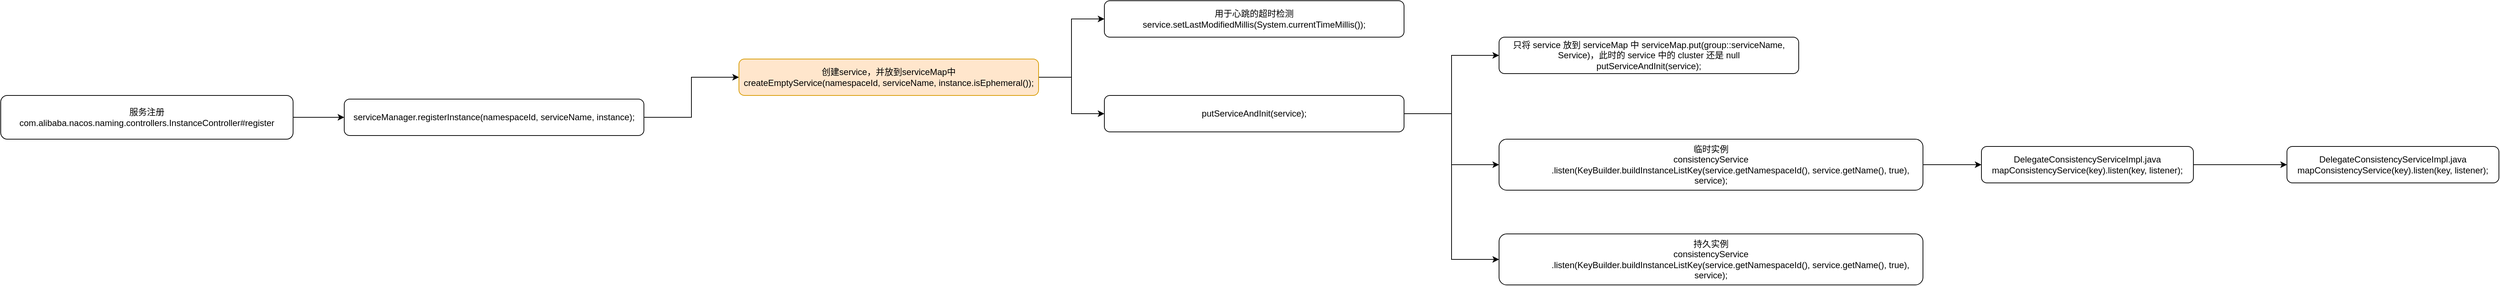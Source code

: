 <mxfile version="16.2.7" type="github">
  <diagram id="9Jib3zGNq0ts4SGHkbJN" name="第 1 页">
    <mxGraphModel dx="1422" dy="775" grid="1" gridSize="10" guides="1" tooltips="1" connect="1" arrows="1" fold="1" page="1" pageScale="1" pageWidth="827" pageHeight="1169" math="0" shadow="0">
      <root>
        <mxCell id="0" />
        <mxCell id="1" parent="0" />
        <mxCell id="RgtNuZpuRyTk0q1dO5W1-3" style="edgeStyle=orthogonalEdgeStyle;rounded=0;orthogonalLoop=1;jettySize=auto;html=1;exitX=1;exitY=0.5;exitDx=0;exitDy=0;" edge="1" parent="1" source="RgtNuZpuRyTk0q1dO5W1-1" target="RgtNuZpuRyTk0q1dO5W1-2">
          <mxGeometry relative="1" as="geometry" />
        </mxCell>
        <mxCell id="RgtNuZpuRyTk0q1dO5W1-1" value="服务注册&lt;br&gt;com.alibaba.nacos.naming.controllers.InstanceController#register" style="rounded=1;whiteSpace=wrap;html=1;" vertex="1" parent="1">
          <mxGeometry x="180" y="150" width="400" height="60" as="geometry" />
        </mxCell>
        <mxCell id="RgtNuZpuRyTk0q1dO5W1-5" style="edgeStyle=orthogonalEdgeStyle;rounded=0;orthogonalLoop=1;jettySize=auto;html=1;entryX=0;entryY=0.5;entryDx=0;entryDy=0;" edge="1" parent="1" source="RgtNuZpuRyTk0q1dO5W1-2" target="RgtNuZpuRyTk0q1dO5W1-4">
          <mxGeometry relative="1" as="geometry" />
        </mxCell>
        <mxCell id="RgtNuZpuRyTk0q1dO5W1-2" value="serviceManager.registerInstance(namespaceId, serviceName, instance);" style="rounded=1;whiteSpace=wrap;html=1;" vertex="1" parent="1">
          <mxGeometry x="650" y="155" width="410" height="50" as="geometry" />
        </mxCell>
        <mxCell id="RgtNuZpuRyTk0q1dO5W1-7" style="edgeStyle=orthogonalEdgeStyle;rounded=0;orthogonalLoop=1;jettySize=auto;html=1;exitX=1;exitY=0.5;exitDx=0;exitDy=0;entryX=0;entryY=0.5;entryDx=0;entryDy=0;" edge="1" parent="1" source="RgtNuZpuRyTk0q1dO5W1-4" target="RgtNuZpuRyTk0q1dO5W1-6">
          <mxGeometry relative="1" as="geometry" />
        </mxCell>
        <mxCell id="RgtNuZpuRyTk0q1dO5W1-9" style="edgeStyle=orthogonalEdgeStyle;rounded=0;orthogonalLoop=1;jettySize=auto;html=1;exitX=1;exitY=0.5;exitDx=0;exitDy=0;" edge="1" parent="1" source="RgtNuZpuRyTk0q1dO5W1-4" target="RgtNuZpuRyTk0q1dO5W1-8">
          <mxGeometry relative="1" as="geometry" />
        </mxCell>
        <mxCell id="RgtNuZpuRyTk0q1dO5W1-4" value="创建service，并放到serviceMap中&lt;br&gt;createEmptyService(namespaceId, serviceName, instance.isEphemeral());" style="rounded=1;whiteSpace=wrap;html=1;fillColor=#ffe6cc;strokeColor=#d79b00;" vertex="1" parent="1">
          <mxGeometry x="1190" y="100" width="410" height="50" as="geometry" />
        </mxCell>
        <mxCell id="RgtNuZpuRyTk0q1dO5W1-6" value="用于心跳的超时检测&lt;br&gt;service.setLastModifiedMillis(System.currentTimeMillis());" style="rounded=1;whiteSpace=wrap;html=1;" vertex="1" parent="1">
          <mxGeometry x="1690" y="20" width="410" height="50" as="geometry" />
        </mxCell>
        <mxCell id="RgtNuZpuRyTk0q1dO5W1-11" style="edgeStyle=orthogonalEdgeStyle;rounded=0;orthogonalLoop=1;jettySize=auto;html=1;exitX=1;exitY=0.5;exitDx=0;exitDy=0;entryX=0;entryY=0.5;entryDx=0;entryDy=0;" edge="1" parent="1" source="RgtNuZpuRyTk0q1dO5W1-8" target="RgtNuZpuRyTk0q1dO5W1-10">
          <mxGeometry relative="1" as="geometry" />
        </mxCell>
        <mxCell id="RgtNuZpuRyTk0q1dO5W1-13" style="edgeStyle=orthogonalEdgeStyle;rounded=0;orthogonalLoop=1;jettySize=auto;html=1;exitX=1;exitY=0.5;exitDx=0;exitDy=0;entryX=0;entryY=0.5;entryDx=0;entryDy=0;" edge="1" parent="1" source="RgtNuZpuRyTk0q1dO5W1-8" target="RgtNuZpuRyTk0q1dO5W1-12">
          <mxGeometry relative="1" as="geometry" />
        </mxCell>
        <mxCell id="RgtNuZpuRyTk0q1dO5W1-15" style="edgeStyle=orthogonalEdgeStyle;rounded=0;orthogonalLoop=1;jettySize=auto;html=1;exitX=1;exitY=0.5;exitDx=0;exitDy=0;entryX=0;entryY=0.5;entryDx=0;entryDy=0;" edge="1" parent="1" source="RgtNuZpuRyTk0q1dO5W1-8" target="RgtNuZpuRyTk0q1dO5W1-14">
          <mxGeometry relative="1" as="geometry" />
        </mxCell>
        <mxCell id="RgtNuZpuRyTk0q1dO5W1-8" value="putServiceAndInit(service);" style="rounded=1;whiteSpace=wrap;html=1;" vertex="1" parent="1">
          <mxGeometry x="1690" y="150" width="410" height="50" as="geometry" />
        </mxCell>
        <mxCell id="RgtNuZpuRyTk0q1dO5W1-10" value="只将 service 放到 serviceMap 中 serviceMap.put(group::serviceName, Service)，此时的 service 中的 cluster 还是 null&lt;br&gt;putServiceAndInit(service);" style="rounded=1;whiteSpace=wrap;html=1;" vertex="1" parent="1">
          <mxGeometry x="2230" y="70" width="410" height="50" as="geometry" />
        </mxCell>
        <mxCell id="RgtNuZpuRyTk0q1dO5W1-17" style="edgeStyle=orthogonalEdgeStyle;rounded=0;orthogonalLoop=1;jettySize=auto;html=1;exitX=1;exitY=0.5;exitDx=0;exitDy=0;" edge="1" parent="1" source="RgtNuZpuRyTk0q1dO5W1-12" target="RgtNuZpuRyTk0q1dO5W1-16">
          <mxGeometry relative="1" as="geometry" />
        </mxCell>
        <mxCell id="RgtNuZpuRyTk0q1dO5W1-12" value="&lt;div&gt;临时实例&lt;/div&gt;&lt;div&gt;consistencyService&lt;/div&gt;&lt;div&gt;&amp;nbsp; &amp;nbsp; &amp;nbsp; &amp;nbsp; &amp;nbsp; &amp;nbsp; &amp;nbsp; &amp;nbsp; .listen(KeyBuilder.buildInstanceListKey(service.getNamespaceId(), service.getName(), true), service);&lt;/div&gt;" style="rounded=1;whiteSpace=wrap;html=1;" vertex="1" parent="1">
          <mxGeometry x="2230" y="210" width="580" height="70" as="geometry" />
        </mxCell>
        <mxCell id="RgtNuZpuRyTk0q1dO5W1-14" value="&lt;div&gt;持久实例&lt;/div&gt;&lt;div&gt;consistencyService&lt;/div&gt;&lt;div&gt;&amp;nbsp; &amp;nbsp; &amp;nbsp; &amp;nbsp; &amp;nbsp; &amp;nbsp; &amp;nbsp; &amp;nbsp; .listen(KeyBuilder.buildInstanceListKey(service.getNamespaceId(), service.getName(), true), service);&lt;/div&gt;" style="rounded=1;whiteSpace=wrap;html=1;" vertex="1" parent="1">
          <mxGeometry x="2230" y="340" width="580" height="70" as="geometry" />
        </mxCell>
        <mxCell id="RgtNuZpuRyTk0q1dO5W1-19" style="edgeStyle=orthogonalEdgeStyle;rounded=0;orthogonalLoop=1;jettySize=auto;html=1;exitX=1;exitY=0.5;exitDx=0;exitDy=0;" edge="1" parent="1" source="RgtNuZpuRyTk0q1dO5W1-16" target="RgtNuZpuRyTk0q1dO5W1-18">
          <mxGeometry relative="1" as="geometry" />
        </mxCell>
        <mxCell id="RgtNuZpuRyTk0q1dO5W1-16" value="DelegateConsistencyServiceImpl.java&lt;br&gt;mapConsistencyService(key).listen(key, listener);" style="rounded=1;whiteSpace=wrap;html=1;" vertex="1" parent="1">
          <mxGeometry x="2890" y="220" width="290" height="50" as="geometry" />
        </mxCell>
        <mxCell id="RgtNuZpuRyTk0q1dO5W1-18" value="DelegateConsistencyServiceImpl.java&lt;br&gt;mapConsistencyService(key).listen(key, listener);" style="rounded=1;whiteSpace=wrap;html=1;" vertex="1" parent="1">
          <mxGeometry x="3308" y="220" width="290" height="50" as="geometry" />
        </mxCell>
      </root>
    </mxGraphModel>
  </diagram>
</mxfile>
